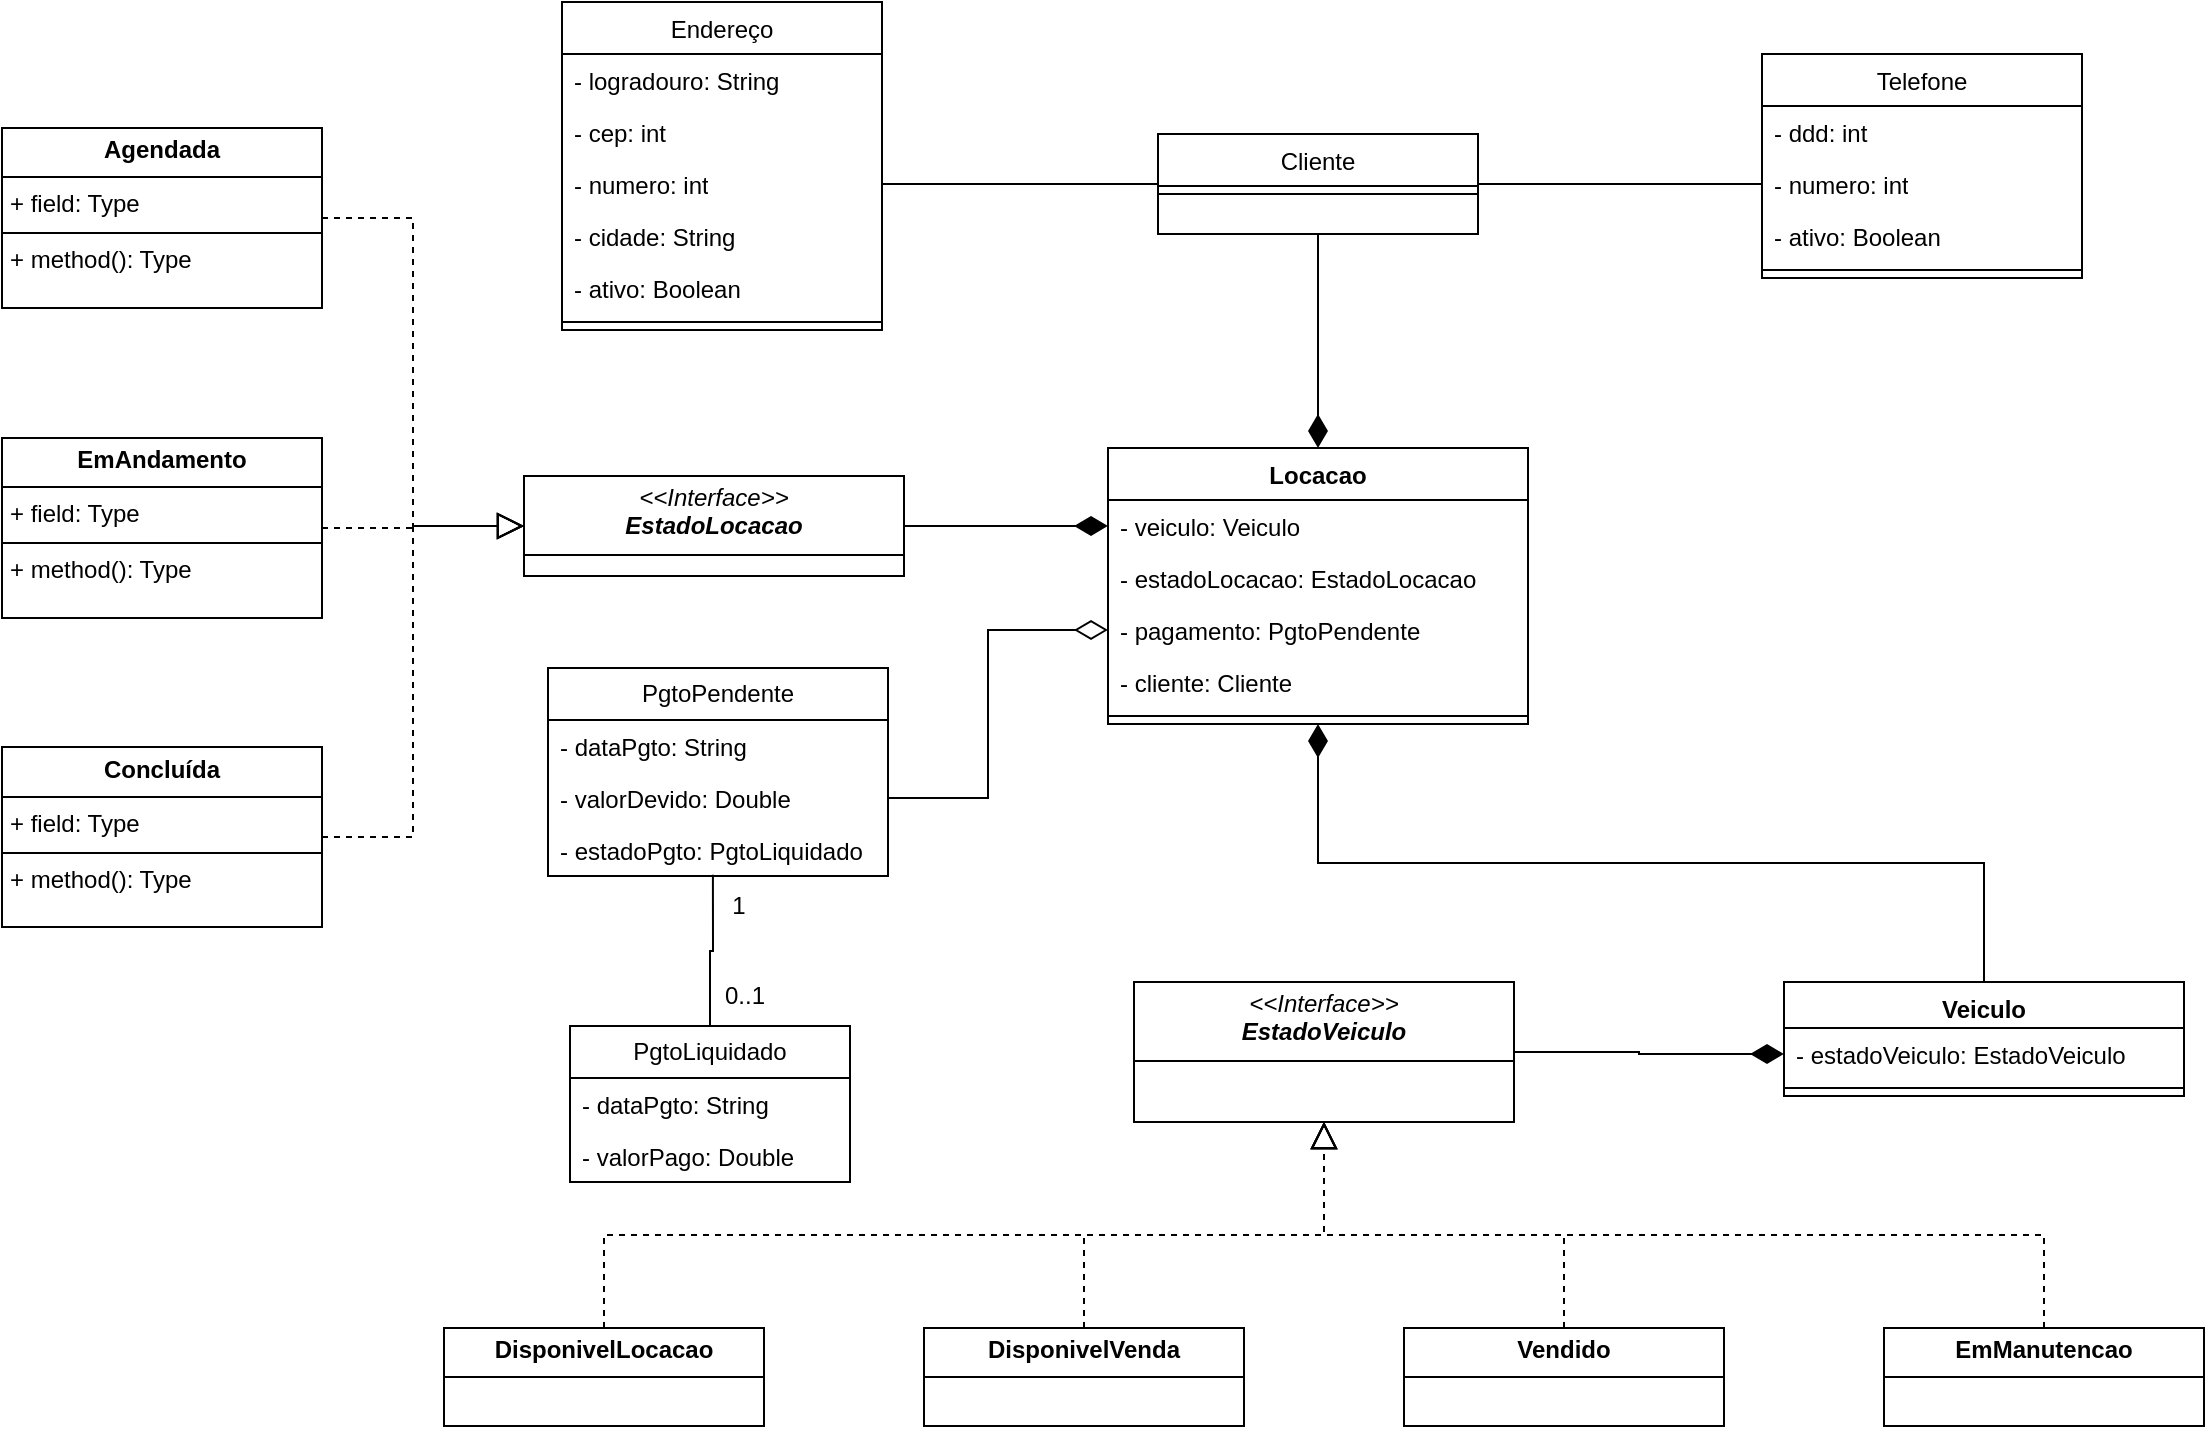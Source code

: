 <mxfile version="26.1.3">
  <diagram id="C5RBs43oDa-KdzZeNtuy" name="Page-1">
    <mxGraphModel dx="3272" dy="985" grid="1" gridSize="10" guides="1" tooltips="1" connect="1" arrows="1" fold="1" page="1" pageScale="1" pageWidth="1169" pageHeight="827" math="0" shadow="0">
      <root>
        <mxCell id="WIyWlLk6GJQsqaUBKTNV-0" />
        <mxCell id="WIyWlLk6GJQsqaUBKTNV-1" parent="WIyWlLk6GJQsqaUBKTNV-0" />
        <mxCell id="6maqf39gqYD9PNxjmP93-71" style="edgeStyle=orthogonalEdgeStyle;rounded=0;orthogonalLoop=1;jettySize=auto;html=1;exitX=0.5;exitY=1;exitDx=0;exitDy=0;entryX=0.5;entryY=0;entryDx=0;entryDy=0;endSize=14;endArrow=diamondThin;endFill=1;" edge="1" parent="WIyWlLk6GJQsqaUBKTNV-1" source="zkfFHV4jXpPFQw0GAbJ--0" target="6maqf39gqYD9PNxjmP93-8">
          <mxGeometry relative="1" as="geometry" />
        </mxCell>
        <mxCell id="zkfFHV4jXpPFQw0GAbJ--0" value="Cliente" style="swimlane;fontStyle=0;align=center;verticalAlign=top;childLayout=stackLayout;horizontal=1;startSize=26;horizontalStack=0;resizeParent=1;resizeLast=0;collapsible=1;marginBottom=0;rounded=0;shadow=0;strokeWidth=1;" parent="WIyWlLk6GJQsqaUBKTNV-1" vertex="1">
          <mxGeometry x="-562" y="129" width="160" height="50" as="geometry">
            <mxRectangle x="230" y="140" width="160" height="26" as="alternateBounds" />
          </mxGeometry>
        </mxCell>
        <mxCell id="zkfFHV4jXpPFQw0GAbJ--4" value="" style="line;html=1;strokeWidth=1;align=left;verticalAlign=middle;spacingTop=-1;spacingLeft=3;spacingRight=3;rotatable=0;labelPosition=right;points=[];portConstraint=eastwest;" parent="zkfFHV4jXpPFQw0GAbJ--0" vertex="1">
          <mxGeometry y="26" width="160" height="8" as="geometry" />
        </mxCell>
        <mxCell id="zkfFHV4jXpPFQw0GAbJ--6" value="Endereço" style="swimlane;fontStyle=0;align=center;verticalAlign=top;childLayout=stackLayout;horizontal=1;startSize=26;horizontalStack=0;resizeParent=1;resizeLast=0;collapsible=1;marginBottom=0;rounded=0;shadow=0;strokeWidth=1;" parent="WIyWlLk6GJQsqaUBKTNV-1" vertex="1">
          <mxGeometry x="-860" y="63" width="160" height="164" as="geometry">
            <mxRectangle x="130" y="380" width="160" height="26" as="alternateBounds" />
          </mxGeometry>
        </mxCell>
        <mxCell id="6maqf39gqYD9PNxjmP93-2" value="- logradouro: String" style="text;strokeColor=none;fillColor=none;align=left;verticalAlign=top;spacingLeft=4;spacingRight=4;overflow=hidden;rotatable=0;points=[[0,0.5],[1,0.5]];portConstraint=eastwest;whiteSpace=wrap;html=1;" vertex="1" parent="zkfFHV4jXpPFQw0GAbJ--6">
          <mxGeometry y="26" width="160" height="26" as="geometry" />
        </mxCell>
        <mxCell id="6maqf39gqYD9PNxjmP93-3" value="- cep: int" style="text;strokeColor=none;fillColor=none;align=left;verticalAlign=top;spacingLeft=4;spacingRight=4;overflow=hidden;rotatable=0;points=[[0,0.5],[1,0.5]];portConstraint=eastwest;whiteSpace=wrap;html=1;" vertex="1" parent="zkfFHV4jXpPFQw0GAbJ--6">
          <mxGeometry y="52" width="160" height="26" as="geometry" />
        </mxCell>
        <mxCell id="6maqf39gqYD9PNxjmP93-4" value="- numero: int" style="text;strokeColor=none;fillColor=none;align=left;verticalAlign=top;spacingLeft=4;spacingRight=4;overflow=hidden;rotatable=0;points=[[0,0.5],[1,0.5]];portConstraint=eastwest;whiteSpace=wrap;html=1;" vertex="1" parent="zkfFHV4jXpPFQw0GAbJ--6">
          <mxGeometry y="78" width="160" height="26" as="geometry" />
        </mxCell>
        <mxCell id="6maqf39gqYD9PNxjmP93-5" value="- cidade: String" style="text;strokeColor=none;fillColor=none;align=left;verticalAlign=top;spacingLeft=4;spacingRight=4;overflow=hidden;rotatable=0;points=[[0,0.5],[1,0.5]];portConstraint=eastwest;whiteSpace=wrap;html=1;" vertex="1" parent="zkfFHV4jXpPFQw0GAbJ--6">
          <mxGeometry y="104" width="160" height="26" as="geometry" />
        </mxCell>
        <mxCell id="6maqf39gqYD9PNxjmP93-52" value="- ativo: Boolean" style="text;strokeColor=none;fillColor=none;align=left;verticalAlign=top;spacingLeft=4;spacingRight=4;overflow=hidden;rotatable=0;points=[[0,0.5],[1,0.5]];portConstraint=eastwest;whiteSpace=wrap;html=1;" vertex="1" parent="zkfFHV4jXpPFQw0GAbJ--6">
          <mxGeometry y="130" width="160" height="26" as="geometry" />
        </mxCell>
        <mxCell id="zkfFHV4jXpPFQw0GAbJ--9" value="" style="line;html=1;strokeWidth=1;align=left;verticalAlign=middle;spacingTop=-1;spacingLeft=3;spacingRight=3;rotatable=0;labelPosition=right;points=[];portConstraint=eastwest;" parent="zkfFHV4jXpPFQw0GAbJ--6" vertex="1">
          <mxGeometry y="156" width="160" height="8" as="geometry" />
        </mxCell>
        <mxCell id="6maqf39gqYD9PNxjmP93-30" style="edgeStyle=orthogonalEdgeStyle;rounded=0;orthogonalLoop=1;jettySize=auto;html=1;exitX=0;exitY=0.5;exitDx=0;exitDy=0;entryX=1;entryY=0.5;entryDx=0;entryDy=0;endArrow=none;startFill=0;" edge="1" parent="WIyWlLk6GJQsqaUBKTNV-1" source="6maqf39gqYD9PNxjmP93-7" target="zkfFHV4jXpPFQw0GAbJ--0">
          <mxGeometry relative="1" as="geometry">
            <mxPoint x="-273.0" y="224.5" as="sourcePoint" />
            <mxPoint x="-440" y="189.0" as="targetPoint" />
          </mxGeometry>
        </mxCell>
        <mxCell id="zkfFHV4jXpPFQw0GAbJ--13" value="Telefone" style="swimlane;fontStyle=0;align=center;verticalAlign=top;childLayout=stackLayout;horizontal=1;startSize=26;horizontalStack=0;resizeParent=1;resizeLast=0;collapsible=1;marginBottom=0;rounded=0;shadow=0;strokeWidth=1;" parent="WIyWlLk6GJQsqaUBKTNV-1" vertex="1">
          <mxGeometry x="-260" y="89" width="160" height="112" as="geometry">
            <mxRectangle x="340" y="380" width="170" height="26" as="alternateBounds" />
          </mxGeometry>
        </mxCell>
        <mxCell id="6maqf39gqYD9PNxjmP93-6" value="- ddd: int" style="text;strokeColor=none;fillColor=none;align=left;verticalAlign=top;spacingLeft=4;spacingRight=4;overflow=hidden;rotatable=0;points=[[0,0.5],[1,0.5]];portConstraint=eastwest;whiteSpace=wrap;html=1;" vertex="1" parent="zkfFHV4jXpPFQw0GAbJ--13">
          <mxGeometry y="26" width="160" height="26" as="geometry" />
        </mxCell>
        <mxCell id="6maqf39gqYD9PNxjmP93-7" value="- numero: int" style="text;strokeColor=none;fillColor=none;align=left;verticalAlign=top;spacingLeft=4;spacingRight=4;overflow=hidden;rotatable=0;points=[[0,0.5],[1,0.5]];portConstraint=eastwest;whiteSpace=wrap;html=1;" vertex="1" parent="zkfFHV4jXpPFQw0GAbJ--13">
          <mxGeometry y="52" width="160" height="26" as="geometry" />
        </mxCell>
        <mxCell id="6maqf39gqYD9PNxjmP93-53" value="- ativo: Boolean" style="text;strokeColor=none;fillColor=none;align=left;verticalAlign=top;spacingLeft=4;spacingRight=4;overflow=hidden;rotatable=0;points=[[0,0.5],[1,0.5]];portConstraint=eastwest;whiteSpace=wrap;html=1;" vertex="1" parent="zkfFHV4jXpPFQw0GAbJ--13">
          <mxGeometry y="78" width="160" height="26" as="geometry" />
        </mxCell>
        <mxCell id="zkfFHV4jXpPFQw0GAbJ--15" value="" style="line;html=1;strokeWidth=1;align=left;verticalAlign=middle;spacingTop=-1;spacingLeft=3;spacingRight=3;rotatable=0;labelPosition=right;points=[];portConstraint=eastwest;" parent="zkfFHV4jXpPFQw0GAbJ--13" vertex="1">
          <mxGeometry y="104" width="160" height="8" as="geometry" />
        </mxCell>
        <mxCell id="6maqf39gqYD9PNxjmP93-8" value="Locacao" style="swimlane;fontStyle=1;align=center;verticalAlign=top;childLayout=stackLayout;horizontal=1;startSize=26;horizontalStack=0;resizeParent=1;resizeParentMax=0;resizeLast=0;collapsible=1;marginBottom=0;whiteSpace=wrap;html=1;" vertex="1" parent="WIyWlLk6GJQsqaUBKTNV-1">
          <mxGeometry x="-587" y="286" width="210" height="138" as="geometry" />
        </mxCell>
        <mxCell id="6maqf39gqYD9PNxjmP93-9" value="- veiculo: Veiculo" style="text;strokeColor=none;fillColor=none;align=left;verticalAlign=top;spacingLeft=4;spacingRight=4;overflow=hidden;rotatable=0;points=[[0,0.5],[1,0.5]];portConstraint=eastwest;whiteSpace=wrap;html=1;" vertex="1" parent="6maqf39gqYD9PNxjmP93-8">
          <mxGeometry y="26" width="210" height="26" as="geometry" />
        </mxCell>
        <mxCell id="6maqf39gqYD9PNxjmP93-49" value="- estadoLocacao: EstadoLocacao" style="text;strokeColor=none;fillColor=none;align=left;verticalAlign=top;spacingLeft=4;spacingRight=4;overflow=hidden;rotatable=0;points=[[0,0.5],[1,0.5]];portConstraint=eastwest;whiteSpace=wrap;html=1;" vertex="1" parent="6maqf39gqYD9PNxjmP93-8">
          <mxGeometry y="52" width="210" height="26" as="geometry" />
        </mxCell>
        <mxCell id="6maqf39gqYD9PNxjmP93-65" value="- pagamento: PgtoPendente" style="text;strokeColor=none;fillColor=none;align=left;verticalAlign=top;spacingLeft=4;spacingRight=4;overflow=hidden;rotatable=0;points=[[0,0.5],[1,0.5]];portConstraint=eastwest;whiteSpace=wrap;html=1;" vertex="1" parent="6maqf39gqYD9PNxjmP93-8">
          <mxGeometry y="78" width="210" height="26" as="geometry" />
        </mxCell>
        <mxCell id="6maqf39gqYD9PNxjmP93-72" value="- cliente: Cliente" style="text;strokeColor=none;fillColor=none;align=left;verticalAlign=top;spacingLeft=4;spacingRight=4;overflow=hidden;rotatable=0;points=[[0,0.5],[1,0.5]];portConstraint=eastwest;whiteSpace=wrap;html=1;" vertex="1" parent="6maqf39gqYD9PNxjmP93-8">
          <mxGeometry y="104" width="210" height="26" as="geometry" />
        </mxCell>
        <mxCell id="6maqf39gqYD9PNxjmP93-10" value="" style="line;strokeWidth=1;fillColor=none;align=left;verticalAlign=middle;spacingTop=-1;spacingLeft=3;spacingRight=3;rotatable=0;labelPosition=right;points=[];portConstraint=eastwest;strokeColor=inherit;" vertex="1" parent="6maqf39gqYD9PNxjmP93-8">
          <mxGeometry y="130" width="210" height="8" as="geometry" />
        </mxCell>
        <mxCell id="6maqf39gqYD9PNxjmP93-13" style="edgeStyle=orthogonalEdgeStyle;rounded=0;orthogonalLoop=1;jettySize=auto;html=1;entryX=0;entryY=0.5;entryDx=0;entryDy=0;endSize=14;endArrow=diamondThin;endFill=1;exitX=1;exitY=0.5;exitDx=0;exitDy=0;" edge="1" parent="WIyWlLk6GJQsqaUBKTNV-1" source="6maqf39gqYD9PNxjmP93-14" target="6maqf39gqYD9PNxjmP93-9">
          <mxGeometry relative="1" as="geometry">
            <mxPoint x="-934" y="326" as="sourcePoint" />
          </mxGeometry>
        </mxCell>
        <mxCell id="6maqf39gqYD9PNxjmP93-14" value="&lt;p style=&quot;margin:0px;margin-top:4px;text-align:center;&quot;&gt;&lt;i&gt;&amp;lt;&amp;lt;Interface&amp;gt;&amp;gt;&lt;br&gt;&lt;b&gt;EstadoLocacao&lt;/b&gt;&lt;/i&gt;&lt;/p&gt;&lt;hr size=&quot;1&quot; style=&quot;border-style:solid;&quot;&gt;&lt;p style=&quot;margin:0px;margin-left:4px;&quot;&gt;&lt;/p&gt;&lt;p style=&quot;margin:0px;margin-left:4px;&quot;&gt;&lt;br&gt;&lt;/p&gt;" style="verticalAlign=top;align=left;overflow=fill;html=1;whiteSpace=wrap;" vertex="1" parent="WIyWlLk6GJQsqaUBKTNV-1">
          <mxGeometry x="-879" y="300" width="190" height="50" as="geometry" />
        </mxCell>
        <mxCell id="6maqf39gqYD9PNxjmP93-26" style="edgeStyle=orthogonalEdgeStyle;rounded=0;orthogonalLoop=1;jettySize=auto;html=1;exitX=1;exitY=0.5;exitDx=0;exitDy=0;entryX=0;entryY=0.5;entryDx=0;entryDy=0;dashed=1;strokeColor=default;align=center;verticalAlign=middle;fontFamily=Helvetica;fontSize=11;fontColor=default;labelBackgroundColor=default;endArrow=block;endFill=0;endSize=11;" edge="1" parent="WIyWlLk6GJQsqaUBKTNV-1" source="6maqf39gqYD9PNxjmP93-15" target="6maqf39gqYD9PNxjmP93-14">
          <mxGeometry relative="1" as="geometry" />
        </mxCell>
        <mxCell id="6maqf39gqYD9PNxjmP93-15" value="&lt;p style=&quot;margin:0px;margin-top:4px;text-align:center;&quot;&gt;&lt;b&gt;Agendada&lt;/b&gt;&lt;/p&gt;&lt;hr size=&quot;1&quot; style=&quot;border-style:solid;&quot;&gt;&lt;p style=&quot;margin:0px;margin-left:4px;&quot;&gt;+ field: Type&lt;/p&gt;&lt;hr size=&quot;1&quot; style=&quot;border-style:solid;&quot;&gt;&lt;p style=&quot;margin:0px;margin-left:4px;&quot;&gt;+ method(): Type&lt;/p&gt;" style="verticalAlign=top;align=left;overflow=fill;html=1;whiteSpace=wrap;" vertex="1" parent="WIyWlLk6GJQsqaUBKTNV-1">
          <mxGeometry x="-1140" y="126" width="160" height="90" as="geometry" />
        </mxCell>
        <mxCell id="6maqf39gqYD9PNxjmP93-27" style="edgeStyle=orthogonalEdgeStyle;rounded=0;orthogonalLoop=1;jettySize=auto;html=1;exitX=1;exitY=0.5;exitDx=0;exitDy=0;dashed=1;strokeColor=default;align=center;verticalAlign=middle;fontFamily=Helvetica;fontSize=11;fontColor=default;labelBackgroundColor=default;endArrow=block;endFill=0;endSize=11;entryX=0;entryY=0.5;entryDx=0;entryDy=0;" edge="1" parent="WIyWlLk6GJQsqaUBKTNV-1" source="6maqf39gqYD9PNxjmP93-16" target="6maqf39gqYD9PNxjmP93-14">
          <mxGeometry relative="1" as="geometry">
            <mxPoint x="-784" y="397" as="targetPoint" />
          </mxGeometry>
        </mxCell>
        <mxCell id="6maqf39gqYD9PNxjmP93-16" value="&lt;p style=&quot;margin:0px;margin-top:4px;text-align:center;&quot;&gt;&lt;b&gt;EmAndamento&lt;/b&gt;&lt;/p&gt;&lt;hr size=&quot;1&quot; style=&quot;border-style:solid;&quot;&gt;&lt;p style=&quot;margin:0px;margin-left:4px;&quot;&gt;+ field: Type&lt;/p&gt;&lt;hr size=&quot;1&quot; style=&quot;border-style:solid;&quot;&gt;&lt;p style=&quot;margin:0px;margin-left:4px;&quot;&gt;+ method(): Type&lt;/p&gt;" style="verticalAlign=top;align=left;overflow=fill;html=1;whiteSpace=wrap;" vertex="1" parent="WIyWlLk6GJQsqaUBKTNV-1">
          <mxGeometry x="-1140" y="281" width="160" height="90" as="geometry" />
        </mxCell>
        <mxCell id="6maqf39gqYD9PNxjmP93-28" style="edgeStyle=orthogonalEdgeStyle;rounded=0;orthogonalLoop=1;jettySize=auto;html=1;exitX=1;exitY=0.5;exitDx=0;exitDy=0;entryX=0;entryY=0.5;entryDx=0;entryDy=0;endSize=11;endArrow=block;endFill=0;dashed=1;" edge="1" parent="WIyWlLk6GJQsqaUBKTNV-1" source="6maqf39gqYD9PNxjmP93-25" target="6maqf39gqYD9PNxjmP93-14">
          <mxGeometry relative="1" as="geometry" />
        </mxCell>
        <mxCell id="6maqf39gqYD9PNxjmP93-25" value="&lt;p style=&quot;margin:0px;margin-top:4px;text-align:center;&quot;&gt;&lt;b&gt;Concluída&lt;/b&gt;&lt;/p&gt;&lt;hr size=&quot;1&quot; style=&quot;border-style:solid;&quot;&gt;&lt;p style=&quot;margin:0px;margin-left:4px;&quot;&gt;+ field: Type&lt;/p&gt;&lt;hr size=&quot;1&quot; style=&quot;border-style:solid;&quot;&gt;&lt;p style=&quot;margin:0px;margin-left:4px;&quot;&gt;+ method(): Type&lt;/p&gt;" style="verticalAlign=top;align=left;overflow=fill;html=1;whiteSpace=wrap;" vertex="1" parent="WIyWlLk6GJQsqaUBKTNV-1">
          <mxGeometry x="-1140" y="435.5" width="160" height="90" as="geometry" />
        </mxCell>
        <mxCell id="6maqf39gqYD9PNxjmP93-29" style="edgeStyle=orthogonalEdgeStyle;rounded=0;orthogonalLoop=1;jettySize=auto;html=1;exitX=1;exitY=0.5;exitDx=0;exitDy=0;entryX=0;entryY=0.5;entryDx=0;entryDy=0;endArrow=none;startFill=0;" edge="1" parent="WIyWlLk6GJQsqaUBKTNV-1" source="6maqf39gqYD9PNxjmP93-4" target="zkfFHV4jXpPFQw0GAbJ--0">
          <mxGeometry relative="1" as="geometry" />
        </mxCell>
        <mxCell id="6maqf39gqYD9PNxjmP93-46" style="edgeStyle=orthogonalEdgeStyle;rounded=0;orthogonalLoop=1;jettySize=auto;html=1;exitX=0.5;exitY=0;exitDx=0;exitDy=0;entryX=0.5;entryY=1;entryDx=0;entryDy=0;endArrow=diamondThin;endFill=1;endSize=14;" edge="1" parent="WIyWlLk6GJQsqaUBKTNV-1" source="6maqf39gqYD9PNxjmP93-31" target="6maqf39gqYD9PNxjmP93-8">
          <mxGeometry relative="1" as="geometry">
            <mxPoint x="-497" y="426" as="targetPoint" />
          </mxGeometry>
        </mxCell>
        <mxCell id="6maqf39gqYD9PNxjmP93-31" value="Veiculo" style="swimlane;fontStyle=1;align=center;verticalAlign=top;childLayout=stackLayout;horizontal=1;startSize=23;horizontalStack=0;resizeParent=1;resizeParentMax=0;resizeLast=0;collapsible=1;marginBottom=0;whiteSpace=wrap;html=1;" vertex="1" parent="WIyWlLk6GJQsqaUBKTNV-1">
          <mxGeometry x="-249" y="553" width="200" height="57" as="geometry" />
        </mxCell>
        <mxCell id="6maqf39gqYD9PNxjmP93-51" value="- estadoVeiculo: EstadoVeiculo" style="text;strokeColor=none;fillColor=none;align=left;verticalAlign=top;spacingLeft=4;spacingRight=4;overflow=hidden;rotatable=0;points=[[0,0.5],[1,0.5]];portConstraint=eastwest;whiteSpace=wrap;html=1;" vertex="1" parent="6maqf39gqYD9PNxjmP93-31">
          <mxGeometry y="23" width="200" height="26" as="geometry" />
        </mxCell>
        <mxCell id="6maqf39gqYD9PNxjmP93-33" value="" style="line;strokeWidth=1;fillColor=none;align=left;verticalAlign=middle;spacingTop=-1;spacingLeft=3;spacingRight=3;rotatable=0;labelPosition=right;points=[];portConstraint=eastwest;strokeColor=inherit;" vertex="1" parent="6maqf39gqYD9PNxjmP93-31">
          <mxGeometry y="49" width="200" height="8" as="geometry" />
        </mxCell>
        <mxCell id="6maqf39gqYD9PNxjmP93-35" style="edgeStyle=orthogonalEdgeStyle;rounded=0;orthogonalLoop=1;jettySize=auto;html=1;endSize=14;endArrow=diamondThin;endFill=1;exitX=1;exitY=0.5;exitDx=0;exitDy=0;entryX=0;entryY=0.5;entryDx=0;entryDy=0;" edge="1" parent="WIyWlLk6GJQsqaUBKTNV-1" source="6maqf39gqYD9PNxjmP93-36" target="6maqf39gqYD9PNxjmP93-51">
          <mxGeometry relative="1" as="geometry">
            <mxPoint x="-629" y="623" as="sourcePoint" />
            <mxPoint x="-249" y="623" as="targetPoint" />
          </mxGeometry>
        </mxCell>
        <mxCell id="6maqf39gqYD9PNxjmP93-36" value="&lt;p style=&quot;margin:0px;margin-top:4px;text-align:center;&quot;&gt;&lt;i&gt;&amp;lt;&amp;lt;Interface&amp;gt;&amp;gt;&lt;br&gt;&lt;b&gt;EstadoVeiculo&lt;/b&gt;&lt;/i&gt;&lt;/p&gt;&lt;hr size=&quot;1&quot; style=&quot;border-style:solid;&quot;&gt;&lt;p style=&quot;margin:0px;margin-left:4px;&quot;&gt;&lt;/p&gt;&lt;p style=&quot;margin:0px;margin-left:4px;&quot;&gt;&lt;br&gt;&lt;/p&gt;" style="verticalAlign=top;align=left;overflow=fill;html=1;whiteSpace=wrap;" vertex="1" parent="WIyWlLk6GJQsqaUBKTNV-1">
          <mxGeometry x="-574" y="553" width="190" height="70" as="geometry" />
        </mxCell>
        <mxCell id="6maqf39gqYD9PNxjmP93-37" style="edgeStyle=orthogonalEdgeStyle;rounded=0;orthogonalLoop=1;jettySize=auto;html=1;exitX=0.5;exitY=0;exitDx=0;exitDy=0;entryX=0.5;entryY=1;entryDx=0;entryDy=0;dashed=1;strokeColor=default;align=center;verticalAlign=middle;fontFamily=Helvetica;fontSize=11;fontColor=default;labelBackgroundColor=default;endArrow=block;endFill=0;endSize=11;" edge="1" parent="WIyWlLk6GJQsqaUBKTNV-1" source="6maqf39gqYD9PNxjmP93-38" target="6maqf39gqYD9PNxjmP93-36">
          <mxGeometry relative="1" as="geometry" />
        </mxCell>
        <mxCell id="6maqf39gqYD9PNxjmP93-38" value="&lt;p style=&quot;margin:0px;margin-top:4px;text-align:center;&quot;&gt;&lt;b&gt;DisponivelVenda&lt;/b&gt;&lt;/p&gt;&lt;hr size=&quot;1&quot; style=&quot;border-style:solid;&quot;&gt;&lt;p style=&quot;margin:0px;margin-left:4px;&quot;&gt;&lt;/p&gt;&lt;p style=&quot;margin:0px;margin-left:4px;&quot;&gt;&lt;br&gt;&lt;/p&gt;" style="verticalAlign=top;align=left;overflow=fill;html=1;whiteSpace=wrap;" vertex="1" parent="WIyWlLk6GJQsqaUBKTNV-1">
          <mxGeometry x="-679" y="726" width="160" height="49" as="geometry" />
        </mxCell>
        <mxCell id="6maqf39gqYD9PNxjmP93-39" style="edgeStyle=orthogonalEdgeStyle;rounded=0;orthogonalLoop=1;jettySize=auto;html=1;exitX=0.5;exitY=0;exitDx=0;exitDy=0;dashed=1;strokeColor=default;align=center;verticalAlign=middle;fontFamily=Helvetica;fontSize=11;fontColor=default;labelBackgroundColor=default;endArrow=block;endFill=0;endSize=11;entryX=0.5;entryY=1;entryDx=0;entryDy=0;" edge="1" parent="WIyWlLk6GJQsqaUBKTNV-1" source="6maqf39gqYD9PNxjmP93-40" target="6maqf39gqYD9PNxjmP93-36">
          <mxGeometry relative="1" as="geometry">
            <mxPoint x="-359" y="694" as="targetPoint" />
          </mxGeometry>
        </mxCell>
        <mxCell id="6maqf39gqYD9PNxjmP93-40" value="&lt;p style=&quot;margin:0px;margin-top:4px;text-align:center;&quot;&gt;&lt;b&gt;Vendido&lt;/b&gt;&lt;/p&gt;&lt;hr size=&quot;1&quot; style=&quot;border-style:solid;&quot;&gt;&lt;p style=&quot;margin:0px;margin-left:4px;&quot;&gt;&lt;/p&gt;&lt;p style=&quot;margin:0px;margin-left:4px;&quot;&gt;&lt;br&gt;&lt;/p&gt;" style="verticalAlign=top;align=left;overflow=fill;html=1;whiteSpace=wrap;" vertex="1" parent="WIyWlLk6GJQsqaUBKTNV-1">
          <mxGeometry x="-439" y="726" width="160" height="49" as="geometry" />
        </mxCell>
        <mxCell id="6maqf39gqYD9PNxjmP93-41" style="edgeStyle=orthogonalEdgeStyle;rounded=0;orthogonalLoop=1;jettySize=auto;html=1;exitX=0.5;exitY=0;exitDx=0;exitDy=0;entryX=0.5;entryY=1;entryDx=0;entryDy=0;endSize=11;endArrow=block;endFill=0;dashed=1;" edge="1" parent="WIyWlLk6GJQsqaUBKTNV-1" source="6maqf39gqYD9PNxjmP93-42" target="6maqf39gqYD9PNxjmP93-36">
          <mxGeometry relative="1" as="geometry" />
        </mxCell>
        <mxCell id="6maqf39gqYD9PNxjmP93-42" value="&lt;p style=&quot;margin:0px;margin-top:4px;text-align:center;&quot;&gt;&lt;b&gt;EmManutencao&lt;/b&gt;&lt;/p&gt;&lt;hr size=&quot;1&quot; style=&quot;border-style:solid;&quot;&gt;&lt;p style=&quot;margin:0px;margin-left:4px;&quot;&gt;&lt;/p&gt;&lt;p style=&quot;margin:0px;margin-left:4px;&quot;&gt;&lt;br&gt;&lt;/p&gt;" style="verticalAlign=top;align=left;overflow=fill;html=1;whiteSpace=wrap;" vertex="1" parent="WIyWlLk6GJQsqaUBKTNV-1">
          <mxGeometry x="-199" y="726" width="160" height="49" as="geometry" />
        </mxCell>
        <mxCell id="6maqf39gqYD9PNxjmP93-44" style="edgeStyle=orthogonalEdgeStyle;rounded=0;orthogonalLoop=1;jettySize=auto;html=1;exitX=0.5;exitY=0;exitDx=0;exitDy=0;entryX=0.5;entryY=1;entryDx=0;entryDy=0;endSize=11;endArrow=block;endFill=0;dashed=1;" edge="1" parent="WIyWlLk6GJQsqaUBKTNV-1" source="6maqf39gqYD9PNxjmP93-43" target="6maqf39gqYD9PNxjmP93-36">
          <mxGeometry relative="1" as="geometry" />
        </mxCell>
        <mxCell id="6maqf39gqYD9PNxjmP93-43" value="&lt;p style=&quot;margin:0px;margin-top:4px;text-align:center;&quot;&gt;&lt;b&gt;DisponivelLocacao&lt;/b&gt;&lt;/p&gt;&lt;hr size=&quot;1&quot; style=&quot;border-style:solid;&quot;&gt;&lt;p style=&quot;margin:0px;margin-left:4px;&quot;&gt;&lt;/p&gt;&lt;p style=&quot;margin:0px;margin-left:4px;&quot;&gt;&lt;br&gt;&lt;/p&gt;" style="verticalAlign=top;align=left;overflow=fill;html=1;whiteSpace=wrap;" vertex="1" parent="WIyWlLk6GJQsqaUBKTNV-1">
          <mxGeometry x="-919" y="726" width="160" height="49" as="geometry" />
        </mxCell>
        <mxCell id="6maqf39gqYD9PNxjmP93-54" value="PgtoPendente" style="swimlane;fontStyle=0;childLayout=stackLayout;horizontal=1;startSize=26;fillColor=none;horizontalStack=0;resizeParent=1;resizeParentMax=0;resizeLast=0;collapsible=1;marginBottom=0;whiteSpace=wrap;html=1;" vertex="1" parent="WIyWlLk6GJQsqaUBKTNV-1">
          <mxGeometry x="-867" y="396" width="170" height="104" as="geometry" />
        </mxCell>
        <mxCell id="6maqf39gqYD9PNxjmP93-55" value="- dataPgto: String" style="text;strokeColor=none;fillColor=none;align=left;verticalAlign=top;spacingLeft=4;spacingRight=4;overflow=hidden;rotatable=0;points=[[0,0.5],[1,0.5]];portConstraint=eastwest;whiteSpace=wrap;html=1;" vertex="1" parent="6maqf39gqYD9PNxjmP93-54">
          <mxGeometry y="26" width="170" height="26" as="geometry" />
        </mxCell>
        <mxCell id="6maqf39gqYD9PNxjmP93-56" value="- valorDevido: Double" style="text;strokeColor=none;fillColor=none;align=left;verticalAlign=top;spacingLeft=4;spacingRight=4;overflow=hidden;rotatable=0;points=[[0,0.5],[1,0.5]];portConstraint=eastwest;whiteSpace=wrap;html=1;" vertex="1" parent="6maqf39gqYD9PNxjmP93-54">
          <mxGeometry y="52" width="170" height="26" as="geometry" />
        </mxCell>
        <mxCell id="6maqf39gqYD9PNxjmP93-57" value="- estadoPgto: PgtoLiquidado" style="text;strokeColor=none;fillColor=none;align=left;verticalAlign=top;spacingLeft=4;spacingRight=4;overflow=hidden;rotatable=0;points=[[0,0.5],[1,0.5]];portConstraint=eastwest;whiteSpace=wrap;html=1;" vertex="1" parent="6maqf39gqYD9PNxjmP93-54">
          <mxGeometry y="78" width="170" height="26" as="geometry" />
        </mxCell>
        <mxCell id="6maqf39gqYD9PNxjmP93-58" value="PgtoLiquidado" style="swimlane;fontStyle=0;childLayout=stackLayout;horizontal=1;startSize=26;fillColor=none;horizontalStack=0;resizeParent=1;resizeParentMax=0;resizeLast=0;collapsible=1;marginBottom=0;whiteSpace=wrap;html=1;" vertex="1" parent="WIyWlLk6GJQsqaUBKTNV-1">
          <mxGeometry x="-856" y="575" width="140" height="78" as="geometry" />
        </mxCell>
        <mxCell id="6maqf39gqYD9PNxjmP93-59" value="- dataPgto: String" style="text;strokeColor=none;fillColor=none;align=left;verticalAlign=top;spacingLeft=4;spacingRight=4;overflow=hidden;rotatable=0;points=[[0,0.5],[1,0.5]];portConstraint=eastwest;whiteSpace=wrap;html=1;" vertex="1" parent="6maqf39gqYD9PNxjmP93-58">
          <mxGeometry y="26" width="140" height="26" as="geometry" />
        </mxCell>
        <mxCell id="6maqf39gqYD9PNxjmP93-60" value="- valorPago: Double" style="text;strokeColor=none;fillColor=none;align=left;verticalAlign=top;spacingLeft=4;spacingRight=4;overflow=hidden;rotatable=0;points=[[0,0.5],[1,0.5]];portConstraint=eastwest;whiteSpace=wrap;html=1;" vertex="1" parent="6maqf39gqYD9PNxjmP93-58">
          <mxGeometry y="52" width="140" height="26" as="geometry" />
        </mxCell>
        <mxCell id="6maqf39gqYD9PNxjmP93-62" style="edgeStyle=orthogonalEdgeStyle;rounded=0;orthogonalLoop=1;jettySize=auto;html=1;exitX=0.5;exitY=0;exitDx=0;exitDy=0;entryX=0.485;entryY=0.978;entryDx=0;entryDy=0;entryPerimeter=0;endArrow=none;startFill=0;" edge="1" parent="WIyWlLk6GJQsqaUBKTNV-1" source="6maqf39gqYD9PNxjmP93-58" target="6maqf39gqYD9PNxjmP93-57">
          <mxGeometry relative="1" as="geometry" />
        </mxCell>
        <mxCell id="6maqf39gqYD9PNxjmP93-63" value="1" style="text;html=1;align=center;verticalAlign=middle;resizable=0;points=[];autosize=1;strokeColor=none;fillColor=none;" vertex="1" parent="WIyWlLk6GJQsqaUBKTNV-1">
          <mxGeometry x="-787" y="500" width="30" height="30" as="geometry" />
        </mxCell>
        <mxCell id="6maqf39gqYD9PNxjmP93-64" value="0..1" style="text;html=1;align=center;verticalAlign=middle;resizable=0;points=[];autosize=1;strokeColor=none;fillColor=none;" vertex="1" parent="WIyWlLk6GJQsqaUBKTNV-1">
          <mxGeometry x="-789" y="545" width="40" height="30" as="geometry" />
        </mxCell>
        <mxCell id="6maqf39gqYD9PNxjmP93-66" style="edgeStyle=orthogonalEdgeStyle;rounded=0;orthogonalLoop=1;jettySize=auto;html=1;exitX=1;exitY=0.5;exitDx=0;exitDy=0;entryX=0;entryY=0.5;entryDx=0;entryDy=0;endArrow=diamondThin;endFill=0;endSize=14;" edge="1" parent="WIyWlLk6GJQsqaUBKTNV-1" source="6maqf39gqYD9PNxjmP93-56" target="6maqf39gqYD9PNxjmP93-65">
          <mxGeometry relative="1" as="geometry" />
        </mxCell>
      </root>
    </mxGraphModel>
  </diagram>
</mxfile>
